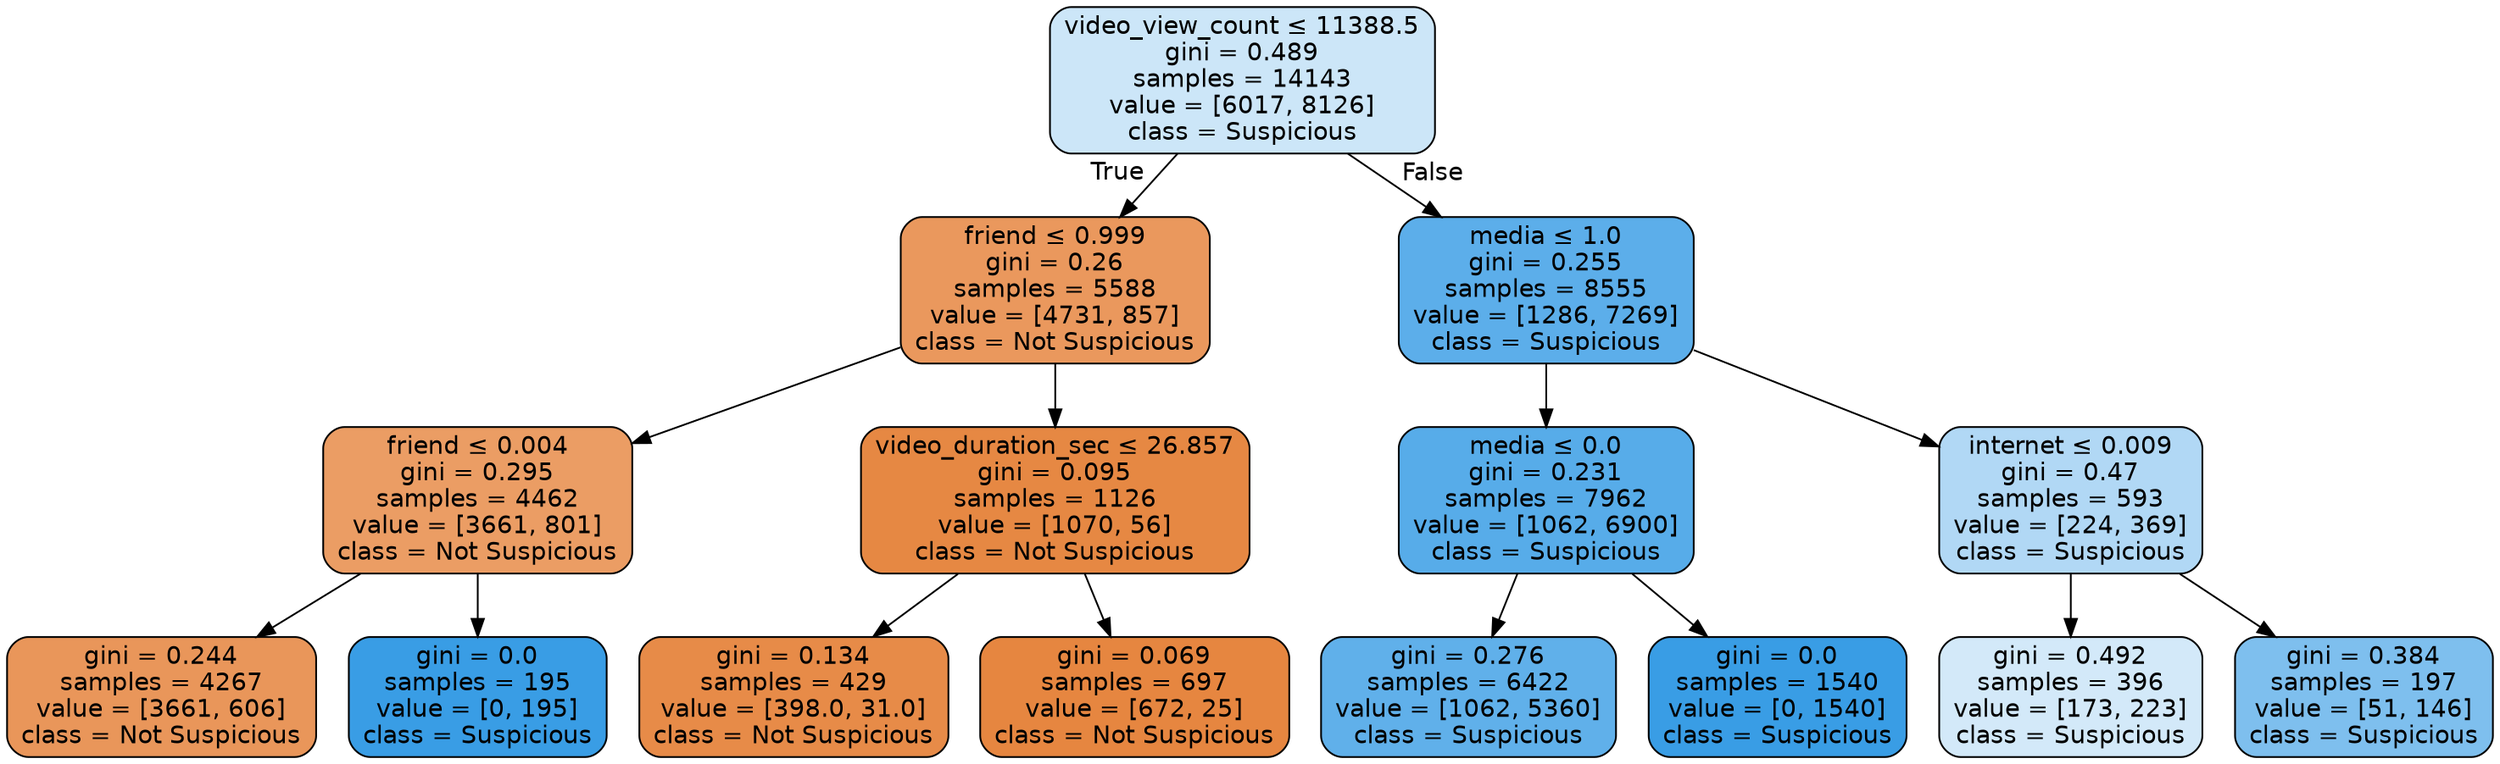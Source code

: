 digraph Tree {
node [shape=box, style="filled, rounded", color="black", fontname="helvetica"] ;
edge [fontname="helvetica"] ;
0 [label=<video_view_count &le; 11388.5<br/>gini = 0.489<br/>samples = 14143<br/>value = [6017, 8126]<br/>class = Suspicious>, fillcolor="#cce6f8"] ;
1 [label=<friend &le; 0.999<br/>gini = 0.26<br/>samples = 5588<br/>value = [4731, 857]<br/>class = Not Suspicious>, fillcolor="#ea985d"] ;
0 -> 1 [labeldistance=2.5, labelangle=45, headlabel="True"] ;
2 [label=<friend &le; 0.004<br/>gini = 0.295<br/>samples = 4462<br/>value = [3661, 801]<br/>class = Not Suspicious>, fillcolor="#eb9d64"] ;
1 -> 2 ;
3 [label=<gini = 0.244<br/>samples = 4267<br/>value = [3661, 606]<br/>class = Not Suspicious>, fillcolor="#e9965a"] ;
2 -> 3 ;
4 [label=<gini = 0.0<br/>samples = 195<br/>value = [0, 195]<br/>class = Suspicious>, fillcolor="#399de5"] ;
2 -> 4 ;
5 [label=<video_duration_sec &le; 26.857<br/>gini = 0.095<br/>samples = 1126<br/>value = [1070, 56]<br/>class = Not Suspicious>, fillcolor="#e68843"] ;
1 -> 5 ;
6 [label=<gini = 0.134<br/>samples = 429<br/>value = [398.0, 31.0]<br/>class = Not Suspicious>, fillcolor="#e78b48"] ;
5 -> 6 ;
7 [label=<gini = 0.069<br/>samples = 697<br/>value = [672, 25]<br/>class = Not Suspicious>, fillcolor="#e68640"] ;
5 -> 7 ;
8 [label=<media &le; 1.0<br/>gini = 0.255<br/>samples = 8555<br/>value = [1286, 7269]<br/>class = Suspicious>, fillcolor="#5caeea"] ;
0 -> 8 [labeldistance=2.5, labelangle=-45, headlabel="False"] ;
9 [label=<media &le; 0.0<br/>gini = 0.231<br/>samples = 7962<br/>value = [1062, 6900]<br/>class = Suspicious>, fillcolor="#57ace9"] ;
8 -> 9 ;
10 [label=<gini = 0.276<br/>samples = 6422<br/>value = [1062, 5360]<br/>class = Suspicious>, fillcolor="#60b0ea"] ;
9 -> 10 ;
11 [label=<gini = 0.0<br/>samples = 1540<br/>value = [0, 1540]<br/>class = Suspicious>, fillcolor="#399de5"] ;
9 -> 11 ;
12 [label=<internet &le; 0.009<br/>gini = 0.47<br/>samples = 593<br/>value = [224, 369]<br/>class = Suspicious>, fillcolor="#b1d8f5"] ;
8 -> 12 ;
13 [label=<gini = 0.492<br/>samples = 396<br/>value = [173, 223]<br/>class = Suspicious>, fillcolor="#d3e9f9"] ;
12 -> 13 ;
14 [label=<gini = 0.384<br/>samples = 197<br/>value = [51, 146]<br/>class = Suspicious>, fillcolor="#7ebfee"] ;
12 -> 14 ;
}